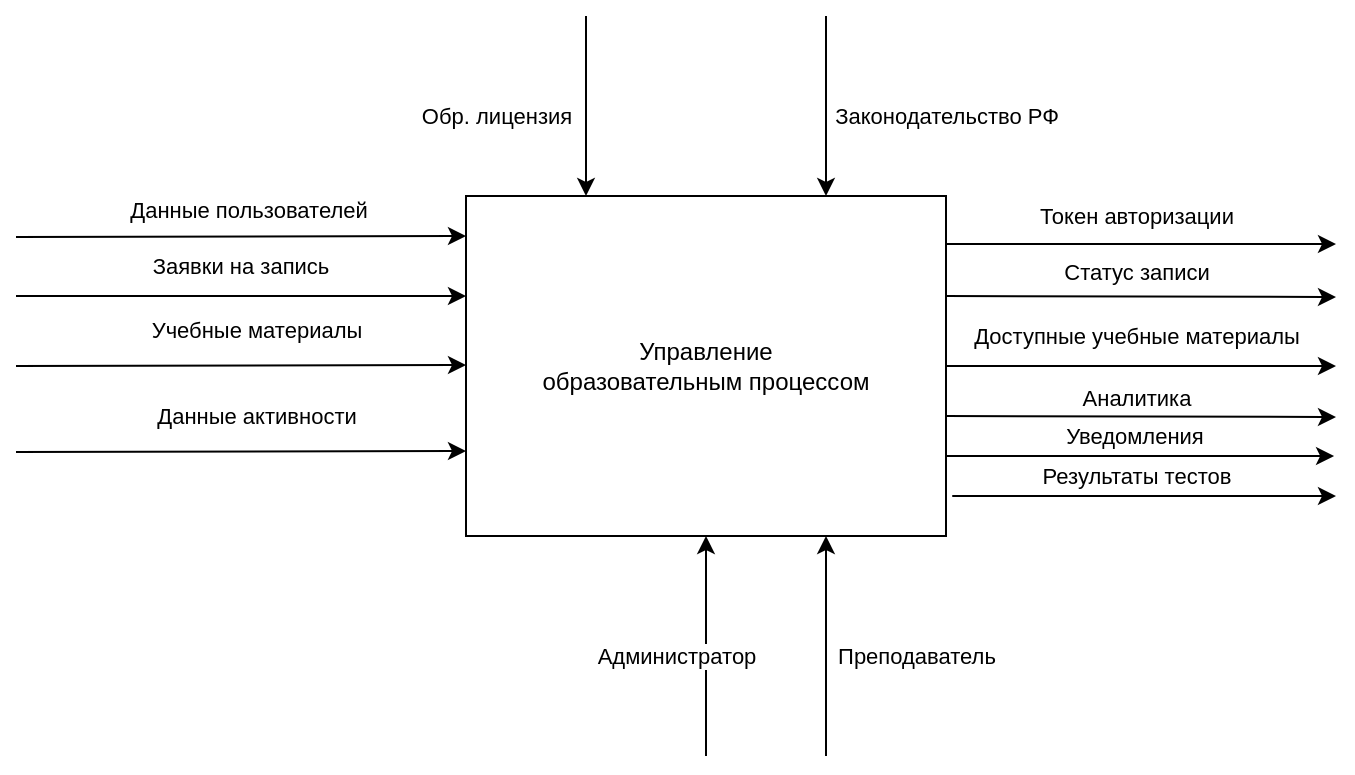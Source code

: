 <mxfile version="24.7.17">
  <diagram name="Page-1" id="q12t1yOGxX9QJpbsdFkz">
    <mxGraphModel dx="1098" dy="1246" grid="1" gridSize="10" guides="1" tooltips="1" connect="1" arrows="1" fold="1" page="1" pageScale="1" pageWidth="850" pageHeight="1100" math="0" shadow="0">
      <root>
        <mxCell id="0" />
        <mxCell id="1" parent="0" />
        <mxCell id="j9iMEMy-VblLFCHFO0Tf-1" value="Управление&lt;br&gt;образовательным процессом" style="rounded=0;whiteSpace=wrap;html=1;" vertex="1" parent="1">
          <mxGeometry x="305" y="250" width="240" height="170" as="geometry" />
        </mxCell>
        <mxCell id="j9iMEMy-VblLFCHFO0Tf-2" value="" style="endArrow=classic;html=1;rounded=0;entryX=0;entryY=0.25;entryDx=0;entryDy=0;" edge="1" parent="1">
          <mxGeometry width="50" height="50" relative="1" as="geometry">
            <mxPoint x="80" y="270.5" as="sourcePoint" />
            <mxPoint x="305" y="270" as="targetPoint" />
          </mxGeometry>
        </mxCell>
        <mxCell id="j9iMEMy-VblLFCHFO0Tf-3" value="Данные пользователей" style="edgeLabel;html=1;align=center;verticalAlign=middle;resizable=0;points=[];" vertex="1" connectable="0" parent="j9iMEMy-VblLFCHFO0Tf-2">
          <mxGeometry x="0.031" y="-1" relative="1" as="geometry">
            <mxPoint y="-14" as="offset" />
          </mxGeometry>
        </mxCell>
        <mxCell id="j9iMEMy-VblLFCHFO0Tf-4" value="" style="endArrow=classic;html=1;rounded=0;entryX=0;entryY=0.5;entryDx=0;entryDy=0;" edge="1" parent="1">
          <mxGeometry width="50" height="50" relative="1" as="geometry">
            <mxPoint x="80" y="300" as="sourcePoint" />
            <mxPoint x="305" y="300" as="targetPoint" />
          </mxGeometry>
        </mxCell>
        <mxCell id="j9iMEMy-VblLFCHFO0Tf-5" value="Заявки на запись" style="edgeLabel;html=1;align=center;verticalAlign=middle;resizable=0;points=[];" vertex="1" connectable="0" parent="j9iMEMy-VblLFCHFO0Tf-4">
          <mxGeometry x="-0.004" y="-4" relative="1" as="geometry">
            <mxPoint y="-19" as="offset" />
          </mxGeometry>
        </mxCell>
        <mxCell id="j9iMEMy-VblLFCHFO0Tf-6" value="" style="endArrow=classic;html=1;rounded=0;entryX=0;entryY=0.75;entryDx=0;entryDy=0;" edge="1" parent="1">
          <mxGeometry width="50" height="50" relative="1" as="geometry">
            <mxPoint x="80" y="335" as="sourcePoint" />
            <mxPoint x="305" y="334.5" as="targetPoint" />
          </mxGeometry>
        </mxCell>
        <mxCell id="j9iMEMy-VblLFCHFO0Tf-7" value="Учебные материалы" style="edgeLabel;html=1;align=center;verticalAlign=middle;resizable=0;points=[];" vertex="1" connectable="0" parent="j9iMEMy-VblLFCHFO0Tf-6">
          <mxGeometry x="0.182" y="1" relative="1" as="geometry">
            <mxPoint x="-13" y="-17" as="offset" />
          </mxGeometry>
        </mxCell>
        <mxCell id="j9iMEMy-VblLFCHFO0Tf-8" value="" style="endArrow=classic;html=1;rounded=0;entryX=0;entryY=0.75;entryDx=0;entryDy=0;" edge="1" parent="1" target="j9iMEMy-VblLFCHFO0Tf-1">
          <mxGeometry width="50" height="50" relative="1" as="geometry">
            <mxPoint x="80" y="378" as="sourcePoint" />
            <mxPoint x="210" y="360" as="targetPoint" />
          </mxGeometry>
        </mxCell>
        <mxCell id="j9iMEMy-VblLFCHFO0Tf-9" value="Данные активности" style="edgeLabel;html=1;align=center;verticalAlign=middle;resizable=0;points=[];" vertex="1" connectable="0" parent="j9iMEMy-VblLFCHFO0Tf-8">
          <mxGeometry x="0.333" y="-3" relative="1" as="geometry">
            <mxPoint x="-30" y="-21" as="offset" />
          </mxGeometry>
        </mxCell>
        <mxCell id="j9iMEMy-VblLFCHFO0Tf-10" value="" style="endArrow=classic;html=1;rounded=0;exitX=1;exitY=0.141;exitDx=0;exitDy=0;exitPerimeter=0;" edge="1" parent="1" source="j9iMEMy-VblLFCHFO0Tf-1">
          <mxGeometry width="50" height="50" relative="1" as="geometry">
            <mxPoint x="600" y="280" as="sourcePoint" />
            <mxPoint x="740" y="274" as="targetPoint" />
          </mxGeometry>
        </mxCell>
        <mxCell id="j9iMEMy-VblLFCHFO0Tf-11" value="Токен авторизации" style="edgeLabel;html=1;align=center;verticalAlign=middle;resizable=0;points=[];" vertex="1" connectable="0" parent="j9iMEMy-VblLFCHFO0Tf-10">
          <mxGeometry x="0.036" y="1" relative="1" as="geometry">
            <mxPoint x="-6" y="-13" as="offset" />
          </mxGeometry>
        </mxCell>
        <mxCell id="j9iMEMy-VblLFCHFO0Tf-13" value="" style="endArrow=classic;html=1;rounded=0;exitX=1;exitY=0.25;exitDx=0;exitDy=0;" edge="1" parent="1">
          <mxGeometry width="50" height="50" relative="1" as="geometry">
            <mxPoint x="545" y="300" as="sourcePoint" />
            <mxPoint x="740" y="300.5" as="targetPoint" />
          </mxGeometry>
        </mxCell>
        <mxCell id="j9iMEMy-VblLFCHFO0Tf-14" value="Статус записи" style="edgeLabel;html=1;align=center;verticalAlign=middle;resizable=0;points=[];" vertex="1" connectable="0" parent="j9iMEMy-VblLFCHFO0Tf-13">
          <mxGeometry x="0.2" y="-1" relative="1" as="geometry">
            <mxPoint x="-22" y="-14" as="offset" />
          </mxGeometry>
        </mxCell>
        <mxCell id="j9iMEMy-VblLFCHFO0Tf-15" value="" style="endArrow=classic;html=1;rounded=0;exitX=1;exitY=0.5;exitDx=0;exitDy=0;" edge="1" parent="1" source="j9iMEMy-VblLFCHFO0Tf-1">
          <mxGeometry width="50" height="50" relative="1" as="geometry">
            <mxPoint x="640" y="390" as="sourcePoint" />
            <mxPoint x="740" y="335" as="targetPoint" />
          </mxGeometry>
        </mxCell>
        <mxCell id="j9iMEMy-VblLFCHFO0Tf-16" value="Доступные учебные материалы" style="edgeLabel;html=1;align=center;verticalAlign=middle;resizable=0;points=[];" vertex="1" connectable="0" parent="j9iMEMy-VblLFCHFO0Tf-15">
          <mxGeometry x="-0.005" y="2" relative="1" as="geometry">
            <mxPoint x="-2" y="-13" as="offset" />
          </mxGeometry>
        </mxCell>
        <mxCell id="j9iMEMy-VblLFCHFO0Tf-17" value="" style="endArrow=classic;html=1;rounded=0;exitX=1;exitY=0.75;exitDx=0;exitDy=0;" edge="1" parent="1">
          <mxGeometry width="50" height="50" relative="1" as="geometry">
            <mxPoint x="545" y="360" as="sourcePoint" />
            <mxPoint x="740" y="360.5" as="targetPoint" />
          </mxGeometry>
        </mxCell>
        <mxCell id="j9iMEMy-VblLFCHFO0Tf-18" value="Аналитика" style="edgeLabel;html=1;align=center;verticalAlign=middle;resizable=0;points=[];" vertex="1" connectable="0" parent="j9iMEMy-VblLFCHFO0Tf-17">
          <mxGeometry x="0.292" y="1" relative="1" as="geometry">
            <mxPoint x="-31" y="-9" as="offset" />
          </mxGeometry>
        </mxCell>
        <mxCell id="j9iMEMy-VblLFCHFO0Tf-19" value="" style="endArrow=classic;html=1;rounded=0;exitX=1.004;exitY=0.859;exitDx=0;exitDy=0;exitPerimeter=0;" edge="1" parent="1">
          <mxGeometry width="50" height="50" relative="1" as="geometry">
            <mxPoint x="545" y="380.03" as="sourcePoint" />
            <mxPoint x="739.04" y="380" as="targetPoint" />
          </mxGeometry>
        </mxCell>
        <mxCell id="j9iMEMy-VblLFCHFO0Tf-20" value="Уведомления" style="edgeLabel;html=1;align=center;verticalAlign=middle;resizable=0;points=[];" vertex="1" connectable="0" parent="j9iMEMy-VblLFCHFO0Tf-19">
          <mxGeometry x="0.175" y="-2" relative="1" as="geometry">
            <mxPoint x="-20" y="-12" as="offset" />
          </mxGeometry>
        </mxCell>
        <mxCell id="j9iMEMy-VblLFCHFO0Tf-21" value="" style="endArrow=classic;html=1;rounded=0;exitX=1.013;exitY=0.882;exitDx=0;exitDy=0;exitPerimeter=0;" edge="1" parent="1" source="j9iMEMy-VblLFCHFO0Tf-1">
          <mxGeometry width="50" height="50" relative="1" as="geometry">
            <mxPoint x="600" y="460" as="sourcePoint" />
            <mxPoint x="740" y="400" as="targetPoint" />
          </mxGeometry>
        </mxCell>
        <mxCell id="j9iMEMy-VblLFCHFO0Tf-22" value="Результаты тестов" style="edgeLabel;html=1;align=center;verticalAlign=middle;resizable=0;points=[];" vertex="1" connectable="0" parent="j9iMEMy-VblLFCHFO0Tf-21">
          <mxGeometry x="0.083" y="1" relative="1" as="geometry">
            <mxPoint x="-12" y="-9" as="offset" />
          </mxGeometry>
        </mxCell>
        <mxCell id="j9iMEMy-VblLFCHFO0Tf-25" value="" style="endArrow=classic;html=1;rounded=0;entryX=0.5;entryY=1;entryDx=0;entryDy=0;" edge="1" parent="1" target="j9iMEMy-VblLFCHFO0Tf-1">
          <mxGeometry width="50" height="50" relative="1" as="geometry">
            <mxPoint x="425" y="530" as="sourcePoint" />
            <mxPoint x="470" y="480" as="targetPoint" />
          </mxGeometry>
        </mxCell>
        <mxCell id="j9iMEMy-VblLFCHFO0Tf-26" value="Администратор" style="edgeLabel;html=1;align=center;verticalAlign=middle;resizable=0;points=[];" vertex="1" connectable="0" parent="j9iMEMy-VblLFCHFO0Tf-25">
          <mxGeometry x="-0.145" y="2" relative="1" as="geometry">
            <mxPoint x="-13" y="-3" as="offset" />
          </mxGeometry>
        </mxCell>
        <mxCell id="j9iMEMy-VblLFCHFO0Tf-27" value="" style="endArrow=classic;html=1;rounded=0;entryX=0.75;entryY=1;entryDx=0;entryDy=0;" edge="1" parent="1" target="j9iMEMy-VblLFCHFO0Tf-1">
          <mxGeometry width="50" height="50" relative="1" as="geometry">
            <mxPoint x="485" y="530" as="sourcePoint" />
            <mxPoint x="560" y="470" as="targetPoint" />
          </mxGeometry>
        </mxCell>
        <mxCell id="j9iMEMy-VblLFCHFO0Tf-28" value="Преподаватель" style="edgeLabel;html=1;align=center;verticalAlign=middle;resizable=0;points=[];" vertex="1" connectable="0" parent="j9iMEMy-VblLFCHFO0Tf-27">
          <mxGeometry x="-0.018" y="-4" relative="1" as="geometry">
            <mxPoint x="41" y="4" as="offset" />
          </mxGeometry>
        </mxCell>
        <mxCell id="j9iMEMy-VblLFCHFO0Tf-29" value="" style="endArrow=classic;html=1;rounded=0;entryX=0.75;entryY=0;entryDx=0;entryDy=0;" edge="1" parent="1" target="j9iMEMy-VblLFCHFO0Tf-1">
          <mxGeometry width="50" height="50" relative="1" as="geometry">
            <mxPoint x="485" y="160" as="sourcePoint" />
            <mxPoint x="480" y="100" as="targetPoint" />
          </mxGeometry>
        </mxCell>
        <mxCell id="j9iMEMy-VblLFCHFO0Tf-30" value="Законодательство РФ" style="edgeLabel;html=1;align=center;verticalAlign=middle;resizable=0;points=[];" vertex="1" connectable="0" parent="j9iMEMy-VblLFCHFO0Tf-29">
          <mxGeometry x="-0.267" y="1" relative="1" as="geometry">
            <mxPoint x="59" y="17" as="offset" />
          </mxGeometry>
        </mxCell>
        <mxCell id="j9iMEMy-VblLFCHFO0Tf-31" value="" style="endArrow=classic;html=1;rounded=0;entryX=0.25;entryY=0;entryDx=0;entryDy=0;" edge="1" parent="1" target="j9iMEMy-VblLFCHFO0Tf-1">
          <mxGeometry width="50" height="50" relative="1" as="geometry">
            <mxPoint x="365" y="160" as="sourcePoint" />
            <mxPoint x="380" y="150" as="targetPoint" />
          </mxGeometry>
        </mxCell>
        <mxCell id="j9iMEMy-VblLFCHFO0Tf-32" value="Обр. лицензия" style="edgeLabel;html=1;align=center;verticalAlign=middle;resizable=0;points=[];" vertex="1" connectable="0" parent="j9iMEMy-VblLFCHFO0Tf-31">
          <mxGeometry x="-0.222" y="1" relative="1" as="geometry">
            <mxPoint x="-46" y="15" as="offset" />
          </mxGeometry>
        </mxCell>
      </root>
    </mxGraphModel>
  </diagram>
</mxfile>
